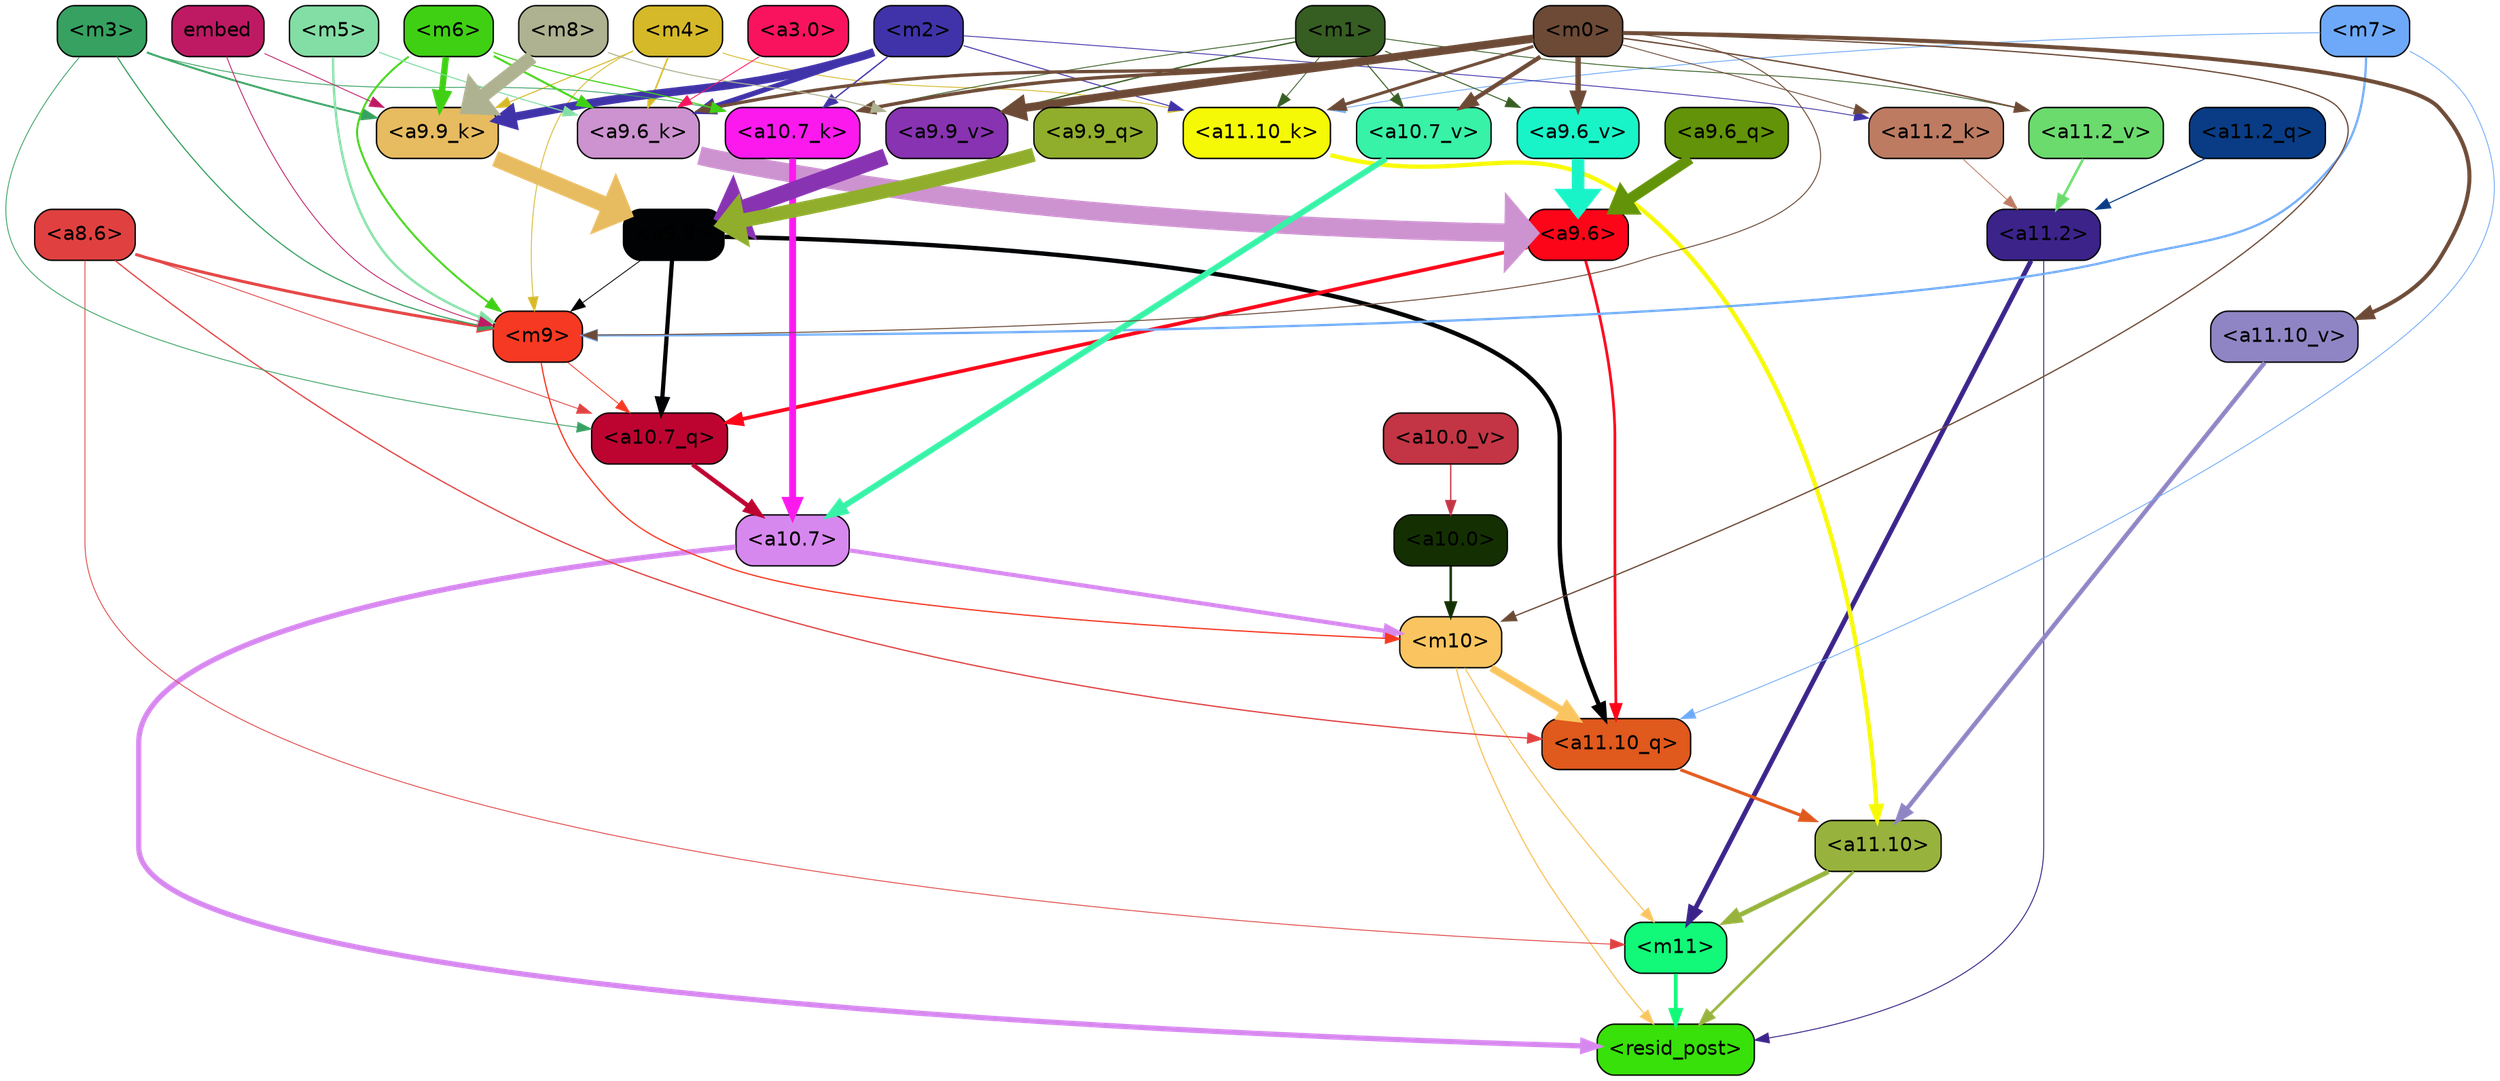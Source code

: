 strict digraph "" {
	graph [bgcolor=transparent,
		layout=dot,
		overlap=false,
		splines=true
	];
	"<m11>"	[color=black,
		fillcolor="#12f878",
		fontname=Helvetica,
		shape=box,
		style="filled, rounded"];
	"<resid_post>"	[color=black,
		fillcolor="#38e109",
		fontname=Helvetica,
		shape=box,
		style="filled, rounded"];
	"<m11>" -> "<resid_post>"	[color="#12f878",
		penwidth=2.702841281890869];
	"<a11.10>"	[color=black,
		fillcolor="#97b33d",
		fontname=Helvetica,
		shape=box,
		style="filled, rounded"];
	"<a11.10>" -> "<m11>"	[color="#97b33d",
		penwidth=3.3565988540649414];
	"<a11.10>" -> "<resid_post>"	[color="#97b33d",
		penwidth=1.9347846508026123];
	"<a11.2>"	[color=black,
		fillcolor="#3b238a",
		fontname=Helvetica,
		shape=box,
		style="filled, rounded"];
	"<a11.2>" -> "<m11>"	[color="#3b238a",
		penwidth=3.357710838317871];
	"<a11.2>" -> "<resid_post>"	[color="#3b238a",
		penwidth=0.6756799221038818];
	"<m10>"	[color=black,
		fillcolor="#fac560",
		fontname=Helvetica,
		shape=box,
		style="filled, rounded"];
	"<m10>" -> "<m11>"	[color="#fac560",
		penwidth=0.7995781898498535];
	"<m10>" -> "<resid_post>"	[color="#fac560",
		penwidth=0.84842848777771];
	"<a11.10_q>"	[color=black,
		fillcolor="#e0591d",
		fontname=Helvetica,
		shape=box,
		style="filled, rounded"];
	"<m10>" -> "<a11.10_q>"	[color="#fac560",
		penwidth=5.131217956542969];
	"<a10.7>"	[color=black,
		fillcolor="#d788ef",
		fontname=Helvetica,
		shape=box,
		style="filled, rounded"];
	"<a10.7>" -> "<resid_post>"	[color="#d788ef",
		penwidth=3.701959013938904];
	"<a10.7>" -> "<m10>"	[color="#d788ef",
		penwidth=2.9233598709106445];
	"<a8.6>"	[color=black,
		fillcolor="#e04140",
		fontname=Helvetica,
		shape=box,
		style="filled, rounded"];
	"<a8.6>" -> "<m11>"	[color="#e04140",
		penwidth=0.6];
	"<a8.6>" -> "<a11.10_q>"	[color="#e04140",
		penwidth=0.8920164108276367];
	"<m9>"	[color=black,
		fillcolor="#f63922",
		fontname=Helvetica,
		shape=box,
		style="filled, rounded"];
	"<a8.6>" -> "<m9>"	[color="#e04140",
		penwidth=2.0895538330078125];
	"<a10.7_q>"	[color=black,
		fillcolor="#bd0431",
		fontname=Helvetica,
		shape=box,
		style="filled, rounded"];
	"<a8.6>" -> "<a10.7_q>"	[color="#e04140",
		penwidth=0.6];
	"<a11.10_q>" -> "<a11.10>"	[color="#e0591d",
		penwidth=2.230653762817383];
	"<a11.2_q>"	[color=black,
		fillcolor="#093c85",
		fontname=Helvetica,
		shape=box,
		style="filled, rounded"];
	"<a11.2_q>" -> "<a11.2>"	[color="#093c85",
		penwidth=0.7805061340332031];
	"<a11.10_k>"	[color=black,
		fillcolor="#f5f906",
		fontname=Helvetica,
		shape=box,
		style="filled, rounded"];
	"<a11.10_k>" -> "<a11.10>"	[color="#f5f906",
		penwidth=3.010073661804199];
	"<a11.2_k>"	[color=black,
		fillcolor="#bd7b62",
		fontname=Helvetica,
		shape=box,
		style="filled, rounded"];
	"<a11.2_k>" -> "<a11.2>"	[color="#bd7b62",
		penwidth=0.6];
	"<a11.10_v>"	[color=black,
		fillcolor="#9085c4",
		fontname=Helvetica,
		shape=box,
		style="filled, rounded"];
	"<a11.10_v>" -> "<a11.10>"	[color="#9085c4",
		penwidth=3.0961761474609375];
	"<a11.2_v>"	[color=black,
		fillcolor="#6bdb6d",
		fontname=Helvetica,
		shape=box,
		style="filled, rounded"];
	"<a11.2_v>" -> "<a11.2>"	[color="#6bdb6d",
		penwidth=1.7951231002807617];
	"<a9.9>"	[color=black,
		fillcolor="#010203",
		fontname=Helvetica,
		shape=box,
		style="filled, rounded"];
	"<a9.9>" -> "<a11.10_q>"	[color="#010203",
		penwidth=3.086172103881836];
	"<a9.9>" -> "<m9>"	[color="#010203",
		penwidth=0.6];
	"<a9.9>" -> "<a10.7_q>"	[color="#010203",
		penwidth=2.9829912185668945];
	"<a9.6>"	[color=black,
		fillcolor="#fd0518",
		fontname=Helvetica,
		shape=box,
		style="filled, rounded"];
	"<a9.6>" -> "<a11.10_q>"	[color="#fd0518",
		penwidth=1.9188203811645508];
	"<a9.6>" -> "<a10.7_q>"	[color="#fd0518",
		penwidth=2.6223926544189453];
	"<m7>"	[color=black,
		fillcolor="#6ea9f9",
		fontname=Helvetica,
		shape=box,
		style="filled, rounded"];
	"<m7>" -> "<a11.10_q>"	[color="#6ea9f9",
		penwidth=0.6];
	"<m7>" -> "<a11.10_k>"	[color="#6ea9f9",
		penwidth=0.6];
	"<m7>" -> "<m9>"	[color="#6ea9f9",
		penwidth=1.602376937866211];
	"<m4>"	[color=black,
		fillcolor="#d6b928",
		fontname=Helvetica,
		shape=box,
		style="filled, rounded"];
	"<m4>" -> "<a11.10_k>"	[color="#d6b928",
		penwidth=0.6];
	"<m4>" -> "<m9>"	[color="#d6b928",
		penwidth=0.6];
	"<a9.9_k>"	[color=black,
		fillcolor="#e7bb60",
		fontname=Helvetica,
		shape=box,
		style="filled, rounded"];
	"<m4>" -> "<a9.9_k>"	[color="#d6b928",
		penwidth=0.7440586090087891];
	"<a9.6_k>"	[color=black,
		fillcolor="#cd92d0",
		fontname=Helvetica,
		shape=box,
		style="filled, rounded"];
	"<m4>" -> "<a9.6_k>"	[color="#d6b928",
		penwidth=1.1381549835205078];
	"<m2>"	[color=black,
		fillcolor="#4033a9",
		fontname=Helvetica,
		shape=box,
		style="filled, rounded"];
	"<m2>" -> "<a11.10_k>"	[color="#4033a9",
		penwidth=0.7053709030151367];
	"<m2>" -> "<a11.2_k>"	[color="#4033a9",
		penwidth=0.6];
	"<a10.7_k>"	[color=black,
		fillcolor="#fc19ee",
		fontname=Helvetica,
		shape=box,
		style="filled, rounded"];
	"<m2>" -> "<a10.7_k>"	[color="#4033a9",
		penwidth=0.9458351135253906];
	"<m2>" -> "<a9.9_k>"	[color="#4033a9",
		penwidth=5.899354457855225];
	"<m2>" -> "<a9.6_k>"	[color="#4033a9",
		penwidth=3.641721725463867];
	"<m1>"	[color=black,
		fillcolor="#365d22",
		fontname=Helvetica,
		shape=box,
		style="filled, rounded"];
	"<m1>" -> "<a11.10_k>"	[color="#365d22",
		penwidth=0.6];
	"<m1>" -> "<a11.2_v>"	[color="#365d22",
		penwidth=0.6];
	"<m1>" -> "<a10.7_k>"	[color="#365d22",
		penwidth=0.6];
	"<a10.7_v>"	[color=black,
		fillcolor="#37f2a7",
		fontname=Helvetica,
		shape=box,
		style="filled, rounded"];
	"<m1>" -> "<a10.7_v>"	[color="#365d22",
		penwidth=0.7276821136474609];
	"<a9.9_v>"	[color=black,
		fillcolor="#8833b1",
		fontname=Helvetica,
		shape=box,
		style="filled, rounded"];
	"<m1>" -> "<a9.9_v>"	[color="#365d22",
		penwidth=0.9372577667236328];
	"<a9.6_v>"	[color=black,
		fillcolor="#18f4c8",
		fontname=Helvetica,
		shape=box,
		style="filled, rounded"];
	"<m1>" -> "<a9.6_v>"	[color="#365d22",
		penwidth=0.6895580291748047];
	"<m0>"	[color=black,
		fillcolor="#6c4a36",
		fontname=Helvetica,
		shape=box,
		style="filled, rounded"];
	"<m0>" -> "<m10>"	[color="#6c4a36",
		penwidth=0.9029474258422852];
	"<m0>" -> "<a11.10_k>"	[color="#6c4a36",
		penwidth=2.144052505493164];
	"<m0>" -> "<a11.2_k>"	[color="#6c4a36",
		penwidth=0.6134786605834961];
	"<m0>" -> "<a11.10_v>"	[color="#6c4a36",
		penwidth=2.813839912414551];
	"<m0>" -> "<a11.2_v>"	[color="#6c4a36",
		penwidth=0.9900531768798828];
	"<m0>" -> "<m9>"	[color="#6c4a36",
		penwidth=0.6837482452392578];
	"<m0>" -> "<a10.7_k>"	[color="#6c4a36",
		penwidth=2.4311294555664062];
	"<m0>" -> "<a10.7_v>"	[color="#6c4a36",
		penwidth=3.061185836791992];
	"<m0>" -> "<a9.6_k>"	[color="#6c4a36",
		penwidth=2.3033218383789062];
	"<m0>" -> "<a9.9_v>"	[color="#6c4a36",
		penwidth=5.749459266662598];
	"<m0>" -> "<a9.6_v>"	[color="#6c4a36",
		penwidth=3.8124656677246094];
	"<a10.0>"	[color=black,
		fillcolor="#143002",
		fontname=Helvetica,
		shape=box,
		style="filled, rounded"];
	"<a10.0>" -> "<m10>"	[color="#143002",
		penwidth=1.7953290939331055];
	"<m9>" -> "<m10>"	[color="#f63922",
		penwidth=0.8976783752441406];
	"<m9>" -> "<a10.7_q>"	[color="#f63922",
		penwidth=0.6];
	"<a10.7_q>" -> "<a10.7>"	[color="#bd0431",
		penwidth=3.1667375564575195];
	"<a10.7_k>" -> "<a10.7>"	[color="#fc19ee",
		penwidth=4.86921501159668];
	"<a10.7_v>" -> "<a10.7>"	[color="#37f2a7",
		penwidth=4.189113616943359];
	"<a10.0_v>"	[color=black,
		fillcolor="#c33544",
		fontname=Helvetica,
		shape=box,
		style="filled, rounded"];
	"<a10.0_v>" -> "<a10.0>"	[color="#c33544",
		penwidth=0.9297943115234375];
	"<m3>"	[color=black,
		fillcolor="#37a161",
		fontname=Helvetica,
		shape=box,
		style="filled, rounded"];
	"<m3>" -> "<m9>"	[color="#37a161",
		penwidth=0.8340511322021484];
	"<m3>" -> "<a10.7_q>"	[color="#37a161",
		penwidth=0.6];
	"<m3>" -> "<a10.7_k>"	[color="#37a161",
		penwidth=0.6];
	"<m3>" -> "<a9.9_k>"	[color="#37a161",
		penwidth=1.3686113357543945];
	"<m6>"	[color=black,
		fillcolor="#3fd014",
		fontname=Helvetica,
		shape=box,
		style="filled, rounded"];
	"<m6>" -> "<m9>"	[color="#3fd014",
		penwidth=1.3627052307128906];
	"<m6>" -> "<a10.7_k>"	[color="#3fd014",
		penwidth=0.7860317230224609];
	"<m6>" -> "<a9.9_k>"	[color="#3fd014",
		penwidth=4.531258583068848];
	"<m6>" -> "<a9.6_k>"	[color="#3fd014",
		penwidth=1.4181280136108398];
	"<m5>"	[color=black,
		fillcolor="#83dea5",
		fontname=Helvetica,
		shape=box,
		style="filled, rounded"];
	"<m5>" -> "<m9>"	[color="#83dea5",
		penwidth=1.681243896484375];
	"<m5>" -> "<a9.6_k>"	[color="#83dea5",
		penwidth=0.758631706237793];
	embed	[color=black,
		fillcolor="#be1a64",
		fontname=Helvetica,
		shape=box,
		style="filled, rounded"];
	embed -> "<m9>"	[color="#be1a64",
		penwidth=0.6];
	embed -> "<a9.9_k>"	[color="#be1a64",
		penwidth=0.6];
	"<a9.9_q>"	[color=black,
		fillcolor="#90ae2c",
		fontname=Helvetica,
		shape=box,
		style="filled, rounded"];
	"<a9.9_q>" -> "<a9.9>"	[color="#90ae2c",
		penwidth=9.939762115478516];
	"<a9.6_q>"	[color=black,
		fillcolor="#629308",
		fontname=Helvetica,
		shape=box,
		style="filled, rounded"];
	"<a9.6_q>" -> "<a9.6>"	[color="#629308",
		penwidth=7.661715507507324];
	"<a9.9_k>" -> "<a9.9>"	[color="#e7bb60",
		penwidth=11.399191856384277];
	"<a9.6_k>" -> "<a9.6>"	[color="#cd92d0",
		penwidth=13.081165313720703];
	"<a9.9_v>" -> "<a9.9>"	[color="#8833b1",
		penwidth=11.790493965148926];
	"<a9.6_v>" -> "<a9.6>"	[color="#18f4c8",
		penwidth=8.907938003540039];
	"<m8>"	[color=black,
		fillcolor="#aeb290",
		fontname=Helvetica,
		shape=box,
		style="filled, rounded"];
	"<m8>" -> "<a9.9_k>"	[color="#aeb290",
		penwidth=9.720273971557617];
	"<m8>" -> "<a9.9_v>"	[color="#aeb290",
		penwidth=0.7325820922851562];
	"<a3.0>"	[color=black,
		fillcolor="#f9135f",
		fontname=Helvetica,
		shape=box,
		style="filled, rounded"];
	"<a3.0>" -> "<a9.6_k>"	[color="#f9135f",
		penwidth=0.6];
}
